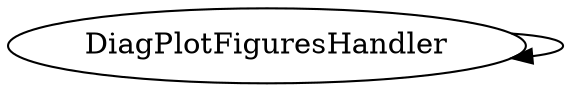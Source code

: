 /* Created by mdot for Matlab */
digraph m2html {
  DiagPlotFiguresHandler -> DiagPlotFiguresHandler;

  DiagPlotFiguresHandler [URL="DiagPlotFiguresHandler.html"];
}